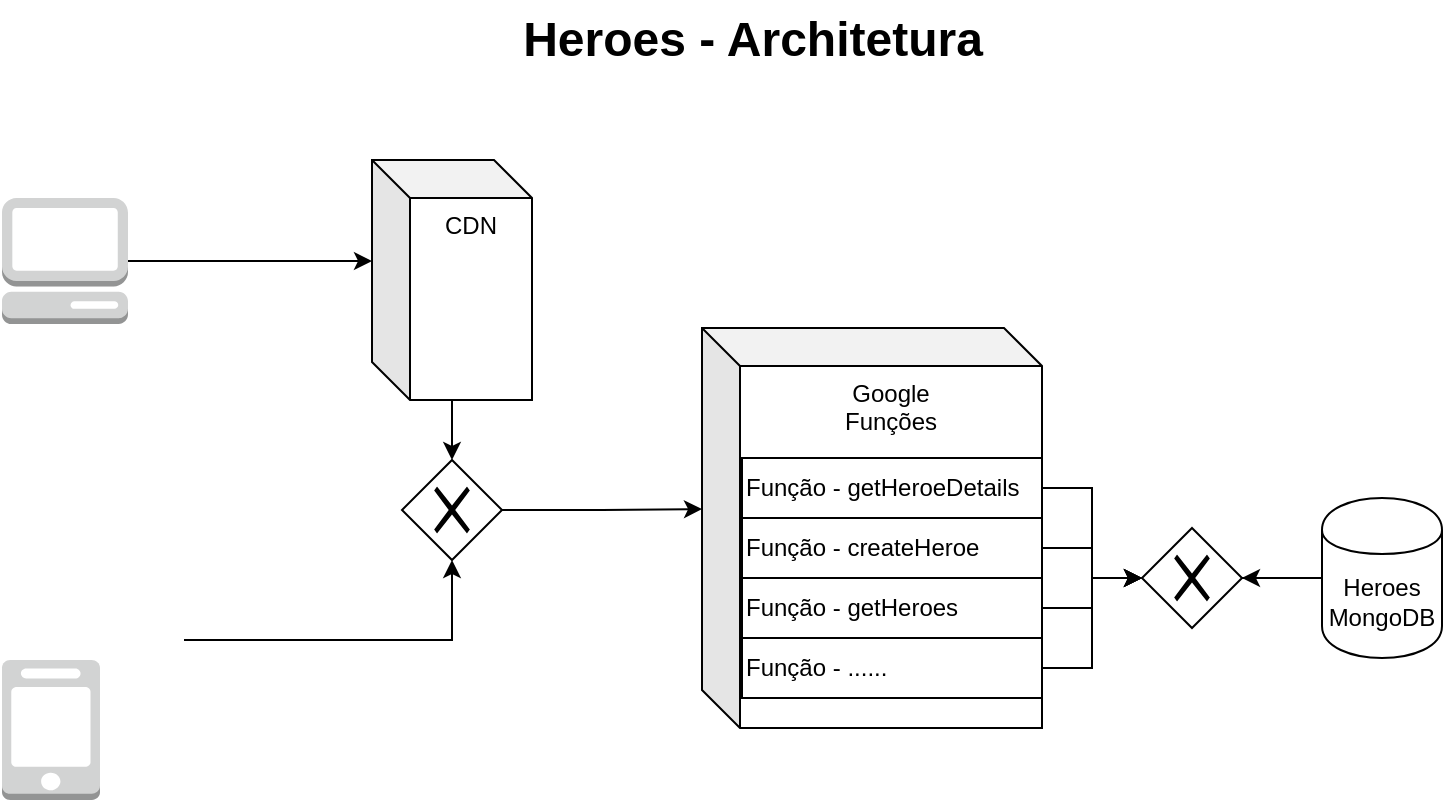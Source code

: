 <mxfile version="12.1.8" pages="1"><diagram id="0X7u7nz_2I0KwEohxYtB" name="Page-1"><mxGraphModel dx="1412" dy="932" grid="1" gridSize="10" guides="1" tooltips="1" connect="1" arrows="1" fold="1" page="1" pageScale="1" pageWidth="850" pageHeight="1100" math="0" shadow="0"><root><mxCell id="0"/><mxCell id="1" parent="0"/><mxCell id="AHNC_PbyfT0q7FnlWlGF-9" style="edgeStyle=orthogonalEdgeStyle;rounded=0;orthogonalLoop=1;jettySize=auto;html=1;entryX=0;entryY=0;entryDx=0;entryDy=50.5;entryPerimeter=0;" edge="1" parent="1" source="AHNC_PbyfT0q7FnlWlGF-2" target="AHNC_PbyfT0q7FnlWlGF-8"><mxGeometry relative="1" as="geometry"/></mxCell><mxCell id="AHNC_PbyfT0q7FnlWlGF-2" value="" style="outlineConnect=0;dashed=0;verticalLabelPosition=bottom;verticalAlign=top;align=center;html=1;shape=mxgraph.aws3.management_console;fillColor=#D2D3D3;gradientColor=none;" vertex="1" parent="1"><mxGeometry x="50" y="239" width="63" height="63" as="geometry"/></mxCell><mxCell id="AHNC_PbyfT0q7FnlWlGF-28" value="" style="edgeStyle=orthogonalEdgeStyle;rounded=0;orthogonalLoop=1;jettySize=auto;html=1;endArrow=none;endFill=0;" edge="1" parent="1" source="AHNC_PbyfT0q7FnlWlGF-4" target="AHNC_PbyfT0q7FnlWlGF-23"><mxGeometry relative="1" as="geometry"/></mxCell><mxCell id="AHNC_PbyfT0q7FnlWlGF-4" value="Heroes&lt;br&gt;MongoDB" style="shape=cylinder;whiteSpace=wrap;html=1;boundedLbl=1;backgroundOutline=1;" vertex="1" parent="1"><mxGeometry x="710" y="389" width="60" height="80" as="geometry"/></mxCell><mxCell id="AHNC_PbyfT0q7FnlWlGF-15" value="" style="group" vertex="1" connectable="0" parent="1"><mxGeometry x="235" y="220" width="80" height="120" as="geometry"/></mxCell><mxCell id="AHNC_PbyfT0q7FnlWlGF-8" value="CDN" style="shape=cube;whiteSpace=wrap;html=1;boundedLbl=1;backgroundOutline=1;darkOpacity=0.05;darkOpacity2=0.1;size=19;rotation=0;align=center;verticalAlign=top;" vertex="1" parent="AHNC_PbyfT0q7FnlWlGF-15"><mxGeometry width="80" height="120" as="geometry"/></mxCell><mxCell id="AHNC_PbyfT0q7FnlWlGF-6" value="" style="shape=image;html=1;verticalAlign=top;verticalLabelPosition=bottom;labelBackgroundColor=#ffffff;imageAspect=0;aspect=fixed;image=https://cdn3.iconfinder.com/data/icons/logos-and-brands-adobe/512/21_Angular-128.png" vertex="1" parent="AHNC_PbyfT0q7FnlWlGF-15"><mxGeometry x="23" y="40" width="57" height="57" as="geometry"/></mxCell><mxCell id="AHNC_PbyfT0q7FnlWlGF-17" value="" style="group" vertex="1" connectable="0" parent="1"><mxGeometry x="50" y="439" width="91" height="101" as="geometry"/></mxCell><mxCell id="AHNC_PbyfT0q7FnlWlGF-1" value="" style="outlineConnect=0;dashed=0;verticalLabelPosition=bottom;verticalAlign=top;align=center;html=1;shape=mxgraph.aws3.mobile_client;fillColor=#D2D3D3;gradientColor=none;" vertex="1" parent="AHNC_PbyfT0q7FnlWlGF-17"><mxGeometry y="31" width="49" height="70" as="geometry"/></mxCell><mxCell id="AHNC_PbyfT0q7FnlWlGF-7" value="" style="shape=image;html=1;verticalAlign=top;verticalLabelPosition=bottom;labelBackgroundColor=#ffffff;imageAspect=0;aspect=fixed;image=https://cdn4.iconfinder.com/data/icons/logos-brands-5/24/flutter-128.png" vertex="1" parent="AHNC_PbyfT0q7FnlWlGF-17"><mxGeometry x="49" width="42" height="42" as="geometry"/></mxCell><mxCell id="AHNC_PbyfT0q7FnlWlGF-18" style="edgeStyle=orthogonalEdgeStyle;rounded=0;orthogonalLoop=1;jettySize=auto;html=1;" edge="1" parent="1" source="AHNC_PbyfT0q7FnlWlGF-7" target="AHNC_PbyfT0q7FnlWlGF-19"><mxGeometry relative="1" as="geometry"/></mxCell><mxCell id="AHNC_PbyfT0q7FnlWlGF-20" style="edgeStyle=orthogonalEdgeStyle;rounded=0;orthogonalLoop=1;jettySize=auto;html=1;entryX=0;entryY=0;entryDx=0;entryDy=90.5;entryPerimeter=0;" edge="1" parent="1" source="AHNC_PbyfT0q7FnlWlGF-19" target="AHNC_PbyfT0q7FnlWlGF-10"><mxGeometry relative="1" as="geometry"/></mxCell><mxCell id="AHNC_PbyfT0q7FnlWlGF-19" value="" style="shape=mxgraph.bpmn.shape;html=1;verticalLabelPosition=bottom;labelBackgroundColor=#ffffff;verticalAlign=top;align=center;perimeter=rhombusPerimeter;background=gateway;outlineConnect=0;outline=none;symbol=exclusiveGw;" vertex="1" parent="1"><mxGeometry x="250" y="370" width="50" height="50" as="geometry"/></mxCell><mxCell id="AHNC_PbyfT0q7FnlWlGF-21" value="" style="group" vertex="1" connectable="0" parent="1"><mxGeometry x="400" y="304" width="170" height="200" as="geometry"/></mxCell><mxCell id="AHNC_PbyfT0q7FnlWlGF-10" value="Google&lt;br&gt;Funções" style="shape=cube;whiteSpace=wrap;html=1;boundedLbl=1;backgroundOutline=1;darkOpacity=0.05;darkOpacity2=0.1;size=19;rotation=0;align=center;verticalAlign=top;" vertex="1" parent="AHNC_PbyfT0q7FnlWlGF-21"><mxGeometry width="170" height="200" as="geometry"/></mxCell><mxCell id="AHNC_PbyfT0q7FnlWlGF-11" value="Função - getHeroeDetails" style="rounded=0;whiteSpace=wrap;html=1;align=left;" vertex="1" parent="AHNC_PbyfT0q7FnlWlGF-21"><mxGeometry x="20" y="65" width="150" height="30" as="geometry"/></mxCell><mxCell id="AHNC_PbyfT0q7FnlWlGF-12" value="Função - createHeroe" style="rounded=0;whiteSpace=wrap;html=1;align=left;" vertex="1" parent="AHNC_PbyfT0q7FnlWlGF-21"><mxGeometry x="20" y="95" width="150" height="30" as="geometry"/></mxCell><mxCell id="AHNC_PbyfT0q7FnlWlGF-13" value="Função - getHeroes" style="rounded=0;whiteSpace=wrap;html=1;align=left;" vertex="1" parent="AHNC_PbyfT0q7FnlWlGF-21"><mxGeometry x="20" y="125" width="150" height="30" as="geometry"/></mxCell><mxCell id="AHNC_PbyfT0q7FnlWlGF-14" value="Função - ......" style="rounded=0;whiteSpace=wrap;html=1;align=left;" vertex="1" parent="AHNC_PbyfT0q7FnlWlGF-21"><mxGeometry x="20" y="155" width="150" height="30" as="geometry"/></mxCell><mxCell id="AHNC_PbyfT0q7FnlWlGF-22" style="edgeStyle=orthogonalEdgeStyle;rounded=0;orthogonalLoop=1;jettySize=auto;html=1;entryX=0;entryY=0.5;entryDx=0;entryDy=0;endArrow=none;endFill=0;startArrow=classic;startFill=1;" edge="1" parent="1" source="AHNC_PbyfT0q7FnlWlGF-23" target="AHNC_PbyfT0q7FnlWlGF-4"><mxGeometry relative="1" as="geometry"/></mxCell><mxCell id="AHNC_PbyfT0q7FnlWlGF-23" value="" style="shape=mxgraph.bpmn.shape;html=1;verticalLabelPosition=bottom;labelBackgroundColor=#ffffff;verticalAlign=top;align=center;perimeter=rhombusPerimeter;background=gateway;outlineConnect=0;outline=none;symbol=exclusiveGw;" vertex="1" parent="1"><mxGeometry x="620" y="404" width="50" height="50" as="geometry"/></mxCell><mxCell id="AHNC_PbyfT0q7FnlWlGF-24" style="edgeStyle=orthogonalEdgeStyle;rounded=0;orthogonalLoop=1;jettySize=auto;html=1;entryX=0;entryY=0.5;entryDx=0;entryDy=0;" edge="1" parent="1" source="AHNC_PbyfT0q7FnlWlGF-11" target="AHNC_PbyfT0q7FnlWlGF-23"><mxGeometry relative="1" as="geometry"><mxPoint x="570" y="384" as="sourcePoint"/><mxPoint x="710" y="430" as="targetPoint"/></mxGeometry></mxCell><mxCell id="AHNC_PbyfT0q7FnlWlGF-25" style="edgeStyle=orthogonalEdgeStyle;rounded=0;orthogonalLoop=1;jettySize=auto;html=1;entryX=0;entryY=0.5;entryDx=0;entryDy=0;" edge="1" parent="1" source="AHNC_PbyfT0q7FnlWlGF-12" target="AHNC_PbyfT0q7FnlWlGF-23"><mxGeometry relative="1" as="geometry"/></mxCell><mxCell id="AHNC_PbyfT0q7FnlWlGF-26" style="edgeStyle=orthogonalEdgeStyle;rounded=0;orthogonalLoop=1;jettySize=auto;html=1;entryX=0;entryY=0.5;entryDx=0;entryDy=0;" edge="1" parent="1" source="AHNC_PbyfT0q7FnlWlGF-13" target="AHNC_PbyfT0q7FnlWlGF-23"><mxGeometry relative="1" as="geometry"/></mxCell><mxCell id="AHNC_PbyfT0q7FnlWlGF-27" style="edgeStyle=orthogonalEdgeStyle;rounded=0;orthogonalLoop=1;jettySize=auto;html=1;entryX=0;entryY=0.5;entryDx=0;entryDy=0;" edge="1" parent="1" source="AHNC_PbyfT0q7FnlWlGF-14" target="AHNC_PbyfT0q7FnlWlGF-23"><mxGeometry relative="1" as="geometry"/></mxCell><mxCell id="AHNC_PbyfT0q7FnlWlGF-29" value="Heroes - Architetura" style="text;strokeColor=none;fillColor=none;html=1;fontSize=24;fontStyle=1;verticalAlign=middle;align=center;" vertex="1" parent="1"><mxGeometry x="305" y="140" width="240" height="40" as="geometry"/></mxCell><mxCell id="AHNC_PbyfT0q7FnlWlGF-32" style="edgeStyle=orthogonalEdgeStyle;rounded=0;orthogonalLoop=1;jettySize=auto;html=1;entryX=0.5;entryY=0;entryDx=0;entryDy=0;startArrow=none;startFill=0;endArrow=classic;endFill=1;" edge="1" parent="1" source="AHNC_PbyfT0q7FnlWlGF-8" target="AHNC_PbyfT0q7FnlWlGF-19"><mxGeometry relative="1" as="geometry"/></mxCell></root></mxGraphModel></diagram></mxfile>